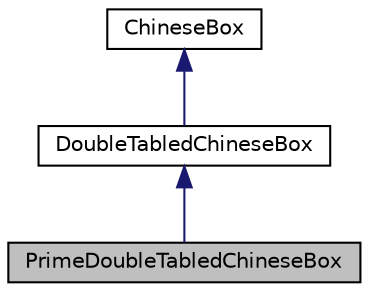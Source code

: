 digraph "PrimeDoubleTabledChineseBox"
{
  edge [fontname="Helvetica",fontsize="10",labelfontname="Helvetica",labelfontsize="10"];
  node [fontname="Helvetica",fontsize="10",shape=record];
  Node1 [label="PrimeDoubleTabledChineseBox",height=0.2,width=0.4,color="black", fillcolor="grey75", style="filled", fontcolor="black"];
  Node2 -> Node1 [dir="back",color="midnightblue",fontsize="10",style="solid",fontname="Helvetica"];
  Node2 [label="DoubleTabledChineseBox",height=0.2,width=0.4,color="black", fillcolor="white", style="filled",URL="$classDoubleTabledChineseBox.html"];
  Node3 -> Node2 [dir="back",color="midnightblue",fontsize="10",style="solid",fontname="Helvetica"];
  Node3 [label="ChineseBox",height=0.2,width=0.4,color="black", fillcolor="white", style="filled",URL="$classChineseBox.html"];
}
